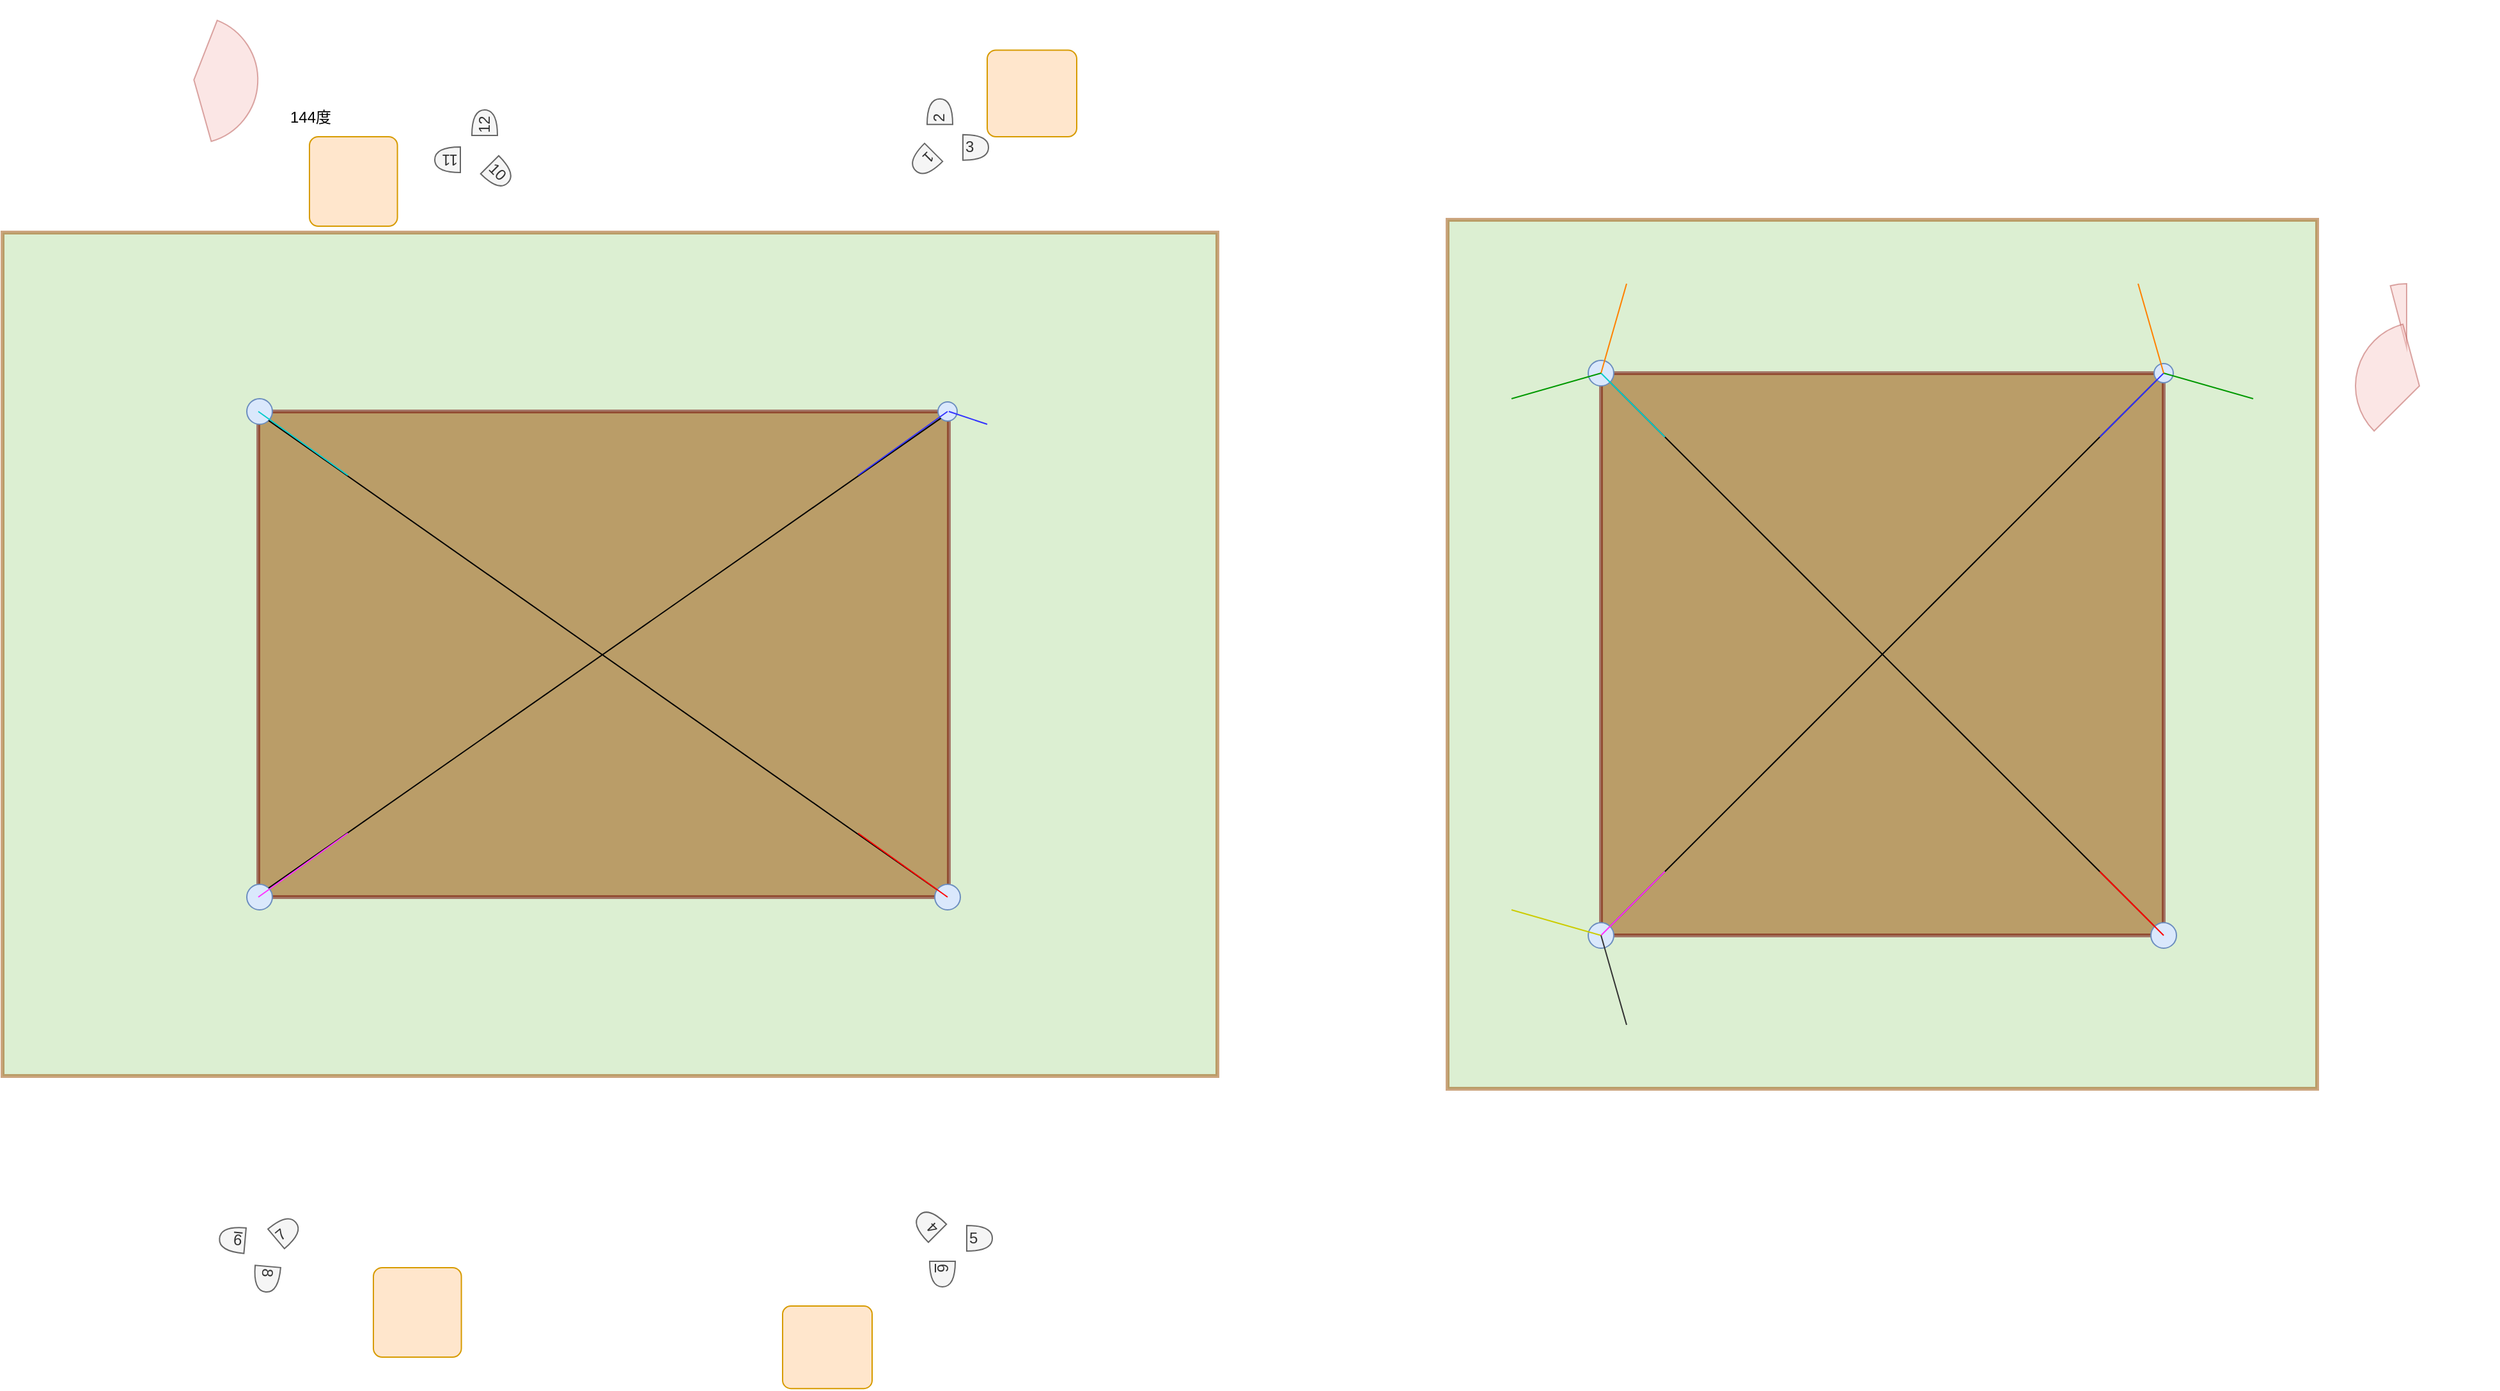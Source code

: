 <mxfile version="28.2.7">
  <diagram name="ページ1" id="pHz5Qj9rXcHrBJZ8pDJP">
    <mxGraphModel dx="1778" dy="1695" grid="1" gridSize="10" guides="1" tooltips="1" connect="1" arrows="1" fold="1" page="1" pageScale="1" pageWidth="827" pageHeight="1169" math="0" shadow="0">
      <root>
        <mxCell id="0" />
        <mxCell id="1" parent="0" />
        <mxCell id="kXX9xbHAI2BbOv3aAVYk-1" value="" style="rounded=0;whiteSpace=wrap;html=1;fontSize=14;fillColor=#B9E0A5;opacity=50;strokeWidth=3;strokeColor=#994C00;movable=1;resizable=1;rotatable=1;deletable=1;editable=1;locked=0;connectable=1;" parent="1" vertex="1">
          <mxGeometry x="-290" y="90" width="950" height="660" as="geometry" />
        </mxCell>
        <mxCell id="kXX9xbHAI2BbOv3aAVYk-2" value="" style="rounded=0;whiteSpace=wrap;html=1;fontSize=14;fillColor=#994C00;opacity=50;strokeWidth=3;strokeColor=#6F0000;fontColor=#ffffff;movable=1;resizable=1;rotatable=1;deletable=1;editable=1;locked=0;connectable=1;" parent="1" vertex="1">
          <mxGeometry x="-90" y="230" width="540" height="380" as="geometry" />
        </mxCell>
        <mxCell id="kXX9xbHAI2BbOv3aAVYk-3" value="" style="rounded=1;whiteSpace=wrap;html=1;fillColor=#ffe6cc;strokeColor=#d79b00;arcSize=10;" parent="1" vertex="1">
          <mxGeometry x="-50.0" y="15" width="68.79" height="70" as="geometry" />
        </mxCell>
        <mxCell id="kXX9xbHAI2BbOv3aAVYk-4" value="" style="rounded=1;whiteSpace=wrap;html=1;fillColor=#ffe6cc;strokeColor=#d79b00;arcSize=10;" parent="1" vertex="1">
          <mxGeometry x="480" y="-52.72" width="70" height="67.72" as="geometry" />
        </mxCell>
        <mxCell id="kXX9xbHAI2BbOv3aAVYk-5" value="" style="rounded=1;whiteSpace=wrap;html=1;fillColor=#ffe6cc;strokeColor=#d79b00;arcSize=10;" parent="1" vertex="1">
          <mxGeometry x="320" y="930" width="70" height="64.6" as="geometry" />
        </mxCell>
        <mxCell id="kXX9xbHAI2BbOv3aAVYk-6" value="" style="group;rotation=-135;" parent="1" vertex="1" connectable="0">
          <mxGeometry x="411.998" y="-9.67" width="68.284" height="59.672" as="geometry" />
        </mxCell>
        <mxCell id="kXX9xbHAI2BbOv3aAVYk-7" value="1" style="shape=or;whiteSpace=wrap;html=1;rotation=-225;align=left;fillColor=#f5f5f5;strokeColor=#666666;fontColor=#333333;" parent="kXX9xbHAI2BbOv3aAVYk-6" vertex="1">
          <mxGeometry x="9" y="34" width="20" height="20" as="geometry" />
        </mxCell>
        <mxCell id="kXX9xbHAI2BbOv3aAVYk-8" value="2" style="shape=or;whiteSpace=wrap;html=1;rotation=-90;align=left;fillColor=#f5f5f5;strokeColor=#666666;fontColor=#333333;" parent="kXX9xbHAI2BbOv3aAVYk-6" vertex="1">
          <mxGeometry x="21" y="-5" width="20" height="20" as="geometry" />
        </mxCell>
        <mxCell id="kXX9xbHAI2BbOv3aAVYk-9" value="3" style="shape=or;whiteSpace=wrap;html=1;rotation=0;align=left;fillColor=#f5f5f5;strokeColor=#666666;fontColor=#333333;" parent="kXX9xbHAI2BbOv3aAVYk-6" vertex="1">
          <mxGeometry x="49" y="23" width="20" height="20" as="geometry" />
        </mxCell>
        <mxCell id="kXX9xbHAI2BbOv3aAVYk-10" value="" style="group;rotation=-45;" parent="1" vertex="1" connectable="0">
          <mxGeometry x="413.998" y="850" width="68.284" height="59.672" as="geometry" />
        </mxCell>
        <mxCell id="kXX9xbHAI2BbOv3aAVYk-11" value="4" style="shape=or;whiteSpace=wrap;html=1;rotation=-135;align=left;fillColor=#f5f5f5;strokeColor=#666666;fontColor=#333333;" parent="kXX9xbHAI2BbOv3aAVYk-10" vertex="1">
          <mxGeometry x="10" y="6" width="20" height="20" as="geometry" />
        </mxCell>
        <mxCell id="kXX9xbHAI2BbOv3aAVYk-12" value="5" style="shape=or;whiteSpace=wrap;html=1;rotation=0;align=left;fillColor=#f5f5f5;strokeColor=#666666;fontColor=#333333;" parent="kXX9xbHAI2BbOv3aAVYk-10" vertex="1">
          <mxGeometry x="50" y="17" width="20" height="20" as="geometry" />
        </mxCell>
        <mxCell id="kXX9xbHAI2BbOv3aAVYk-13" value="&lt;u&gt;6&lt;/u&gt;" style="shape=or;whiteSpace=wrap;html=1;rotation=90;align=left;fillColor=#f5f5f5;strokeColor=#666666;fontColor=#333333;" parent="kXX9xbHAI2BbOv3aAVYk-10" vertex="1">
          <mxGeometry x="21" y="45" width="20" height="20" as="geometry" />
        </mxCell>
        <mxCell id="kXX9xbHAI2BbOv3aAVYk-14" value="" style="group;rotation=-225;" parent="1" vertex="1" connectable="0">
          <mxGeometry x="49.998" y="-2.842e-14" width="68.284" height="59.672" as="geometry" />
        </mxCell>
        <mxCell id="kXX9xbHAI2BbOv3aAVYk-15" value="10" style="shape=or;whiteSpace=wrap;html=1;rotation=-315;align=left;fillColor=#f5f5f5;strokeColor=#666666;fontColor=#333333;" parent="kXX9xbHAI2BbOv3aAVYk-14" vertex="1">
          <mxGeometry x="38" y="34" width="20" height="20" as="geometry" />
        </mxCell>
        <mxCell id="kXX9xbHAI2BbOv3aAVYk-16" value="11" style="shape=or;whiteSpace=wrap;html=1;rotation=-180;align=left;fillColor=#f5f5f5;strokeColor=#666666;fontColor=#333333;" parent="kXX9xbHAI2BbOv3aAVYk-14" vertex="1">
          <mxGeometry x="-2" y="23" width="20" height="20" as="geometry" />
        </mxCell>
        <mxCell id="kXX9xbHAI2BbOv3aAVYk-17" value="12" style="shape=or;whiteSpace=wrap;html=1;rotation=-90;align=left;fillColor=#f5f5f5;strokeColor=#666666;fontColor=#333333;" parent="kXX9xbHAI2BbOv3aAVYk-14" vertex="1">
          <mxGeometry x="27" y="-6" width="20" height="20" as="geometry" />
        </mxCell>
        <mxCell id="kXX9xbHAI2BbOv3aAVYk-18" value="" style="rounded=1;whiteSpace=wrap;html=1;fillColor=#ffe6cc;strokeColor=#d79b00;arcSize=10;" parent="1" vertex="1">
          <mxGeometry y="900" width="68.79" height="70" as="geometry" />
        </mxCell>
        <mxCell id="kXX9xbHAI2BbOv3aAVYk-19" value="" style="group;rotation=50;" parent="1" vertex="1" connectable="0">
          <mxGeometry x="-116.372" y="850.0" width="68.284" height="64.84" as="geometry" />
        </mxCell>
        <mxCell id="kXX9xbHAI2BbOv3aAVYk-20" value="7" style="shape=or;whiteSpace=wrap;html=1;rotation=-40;align=left;fillColor=#f5f5f5;strokeColor=#666666;fontColor=#333333;" parent="kXX9xbHAI2BbOv3aAVYk-19" vertex="1">
          <mxGeometry x="38" y="11" width="20" height="20" as="geometry" />
        </mxCell>
        <mxCell id="kXX9xbHAI2BbOv3aAVYk-21" value="8" style="shape=or;whiteSpace=wrap;html=1;rotation=95;align=left;fillColor=#f5f5f5;strokeColor=#666666;fontColor=#333333;" parent="kXX9xbHAI2BbOv3aAVYk-19" vertex="1">
          <mxGeometry x="23" y="49" width="20" height="20" as="geometry" />
        </mxCell>
        <mxCell id="kXX9xbHAI2BbOv3aAVYk-22" value="&lt;u&gt;9&lt;/u&gt;" style="shape=or;whiteSpace=wrap;html=1;rotation=185;align=left;fillColor=#f5f5f5;strokeColor=#666666;fontColor=#333333;" parent="kXX9xbHAI2BbOv3aAVYk-19" vertex="1">
          <mxGeometry x="-4" y="18" width="20" height="20" as="geometry" />
        </mxCell>
        <mxCell id="eFWj7IkkPexeJBA8VoBz-1" value="" style="verticalLabelPosition=bottom;verticalAlign=top;html=1;shape=mxgraph.basic.pie;startAngle=0.851;endAngle=0.248;fillColor=#f8cecc;strokeColor=#b85450;opacity=50;rotation=75;" vertex="1" parent="1">
          <mxGeometry x="-190.37" y="-79.52" width="100" height="100" as="geometry" />
        </mxCell>
        <mxCell id="eFWj7IkkPexeJBA8VoBz-2" value="144度" style="text;html=1;whiteSpace=wrap;strokeColor=none;fillColor=none;align=center;verticalAlign=middle;rounded=0;" vertex="1" parent="1">
          <mxGeometry x="-79" y="-15" width="60" height="30" as="geometry" />
        </mxCell>
        <mxCell id="eFWj7IkkPexeJBA8VoBz-3" value="" style="ellipse;whiteSpace=wrap;html=1;aspect=fixed;fillColor=#dae8fc;strokeColor=#6c8ebf;" vertex="1" parent="1">
          <mxGeometry x="-99" y="220" width="20" height="20" as="geometry" />
        </mxCell>
        <mxCell id="eFWj7IkkPexeJBA8VoBz-4" value="" style="ellipse;whiteSpace=wrap;html=1;aspect=fixed;fillColor=#dae8fc;strokeColor=#6c8ebf;movable=1;resizable=1;rotatable=1;deletable=1;editable=1;locked=0;connectable=1;" vertex="1" parent="1">
          <mxGeometry x="441.5" y="222.5" width="15" height="15" as="geometry" />
        </mxCell>
        <mxCell id="eFWj7IkkPexeJBA8VoBz-6" value="" style="ellipse;whiteSpace=wrap;html=1;aspect=fixed;fillColor=#dae8fc;strokeColor=#6c8ebf;" vertex="1" parent="1">
          <mxGeometry x="439" y="600" width="20" height="20" as="geometry" />
        </mxCell>
        <mxCell id="eFWj7IkkPexeJBA8VoBz-7" value="" style="ellipse;whiteSpace=wrap;html=1;aspect=fixed;fillColor=#dae8fc;strokeColor=#6c8ebf;" vertex="1" parent="1">
          <mxGeometry x="-99" y="600" width="20" height="20" as="geometry" />
        </mxCell>
        <mxCell id="eFWj7IkkPexeJBA8VoBz-8" value="" style="endArrow=none;html=1;rounded=0;exitX=1;exitY=1;exitDx=0;exitDy=0;" edge="1" parent="1" source="eFWj7IkkPexeJBA8VoBz-3" target="eFWj7IkkPexeJBA8VoBz-6">
          <mxGeometry width="50" height="50" relative="1" as="geometry">
            <mxPoint x="-90" y="230" as="sourcePoint" />
            <mxPoint x="-30" y="280" as="targetPoint" />
          </mxGeometry>
        </mxCell>
        <mxCell id="eFWj7IkkPexeJBA8VoBz-9" value="" style="endArrow=none;html=1;rounded=0;exitX=0;exitY=1;exitDx=0;exitDy=0;entryX=1;entryY=0;entryDx=0;entryDy=0;" edge="1" parent="1" source="eFWj7IkkPexeJBA8VoBz-4" target="eFWj7IkkPexeJBA8VoBz-7">
          <mxGeometry width="50" height="50" relative="1" as="geometry">
            <mxPoint x="310" y="250" as="sourcePoint" />
            <mxPoint x="130" y="580" as="targetPoint" />
          </mxGeometry>
        </mxCell>
        <mxCell id="eFWj7IkkPexeJBA8VoBz-10" value="" style="endArrow=none;html=1;rounded=0;strokeColor=#3333FF;" edge="1" parent="1">
          <mxGeometry width="50" height="50" relative="1" as="geometry">
            <mxPoint x="379" y="280" as="sourcePoint" />
            <mxPoint x="449" y="230" as="targetPoint" />
          </mxGeometry>
        </mxCell>
        <mxCell id="eFWj7IkkPexeJBA8VoBz-11" value="" style="endArrow=none;html=1;rounded=0;strokeColor=#FF33FF;" edge="1" parent="1">
          <mxGeometry width="50" height="50" relative="1" as="geometry">
            <mxPoint x="-90" y="610" as="sourcePoint" />
            <mxPoint x="-20" y="560" as="targetPoint" />
          </mxGeometry>
        </mxCell>
        <mxCell id="eFWj7IkkPexeJBA8VoBz-12" value="" style="endArrow=none;html=1;rounded=0;strokeColor=#00CCCC;" edge="1" parent="1">
          <mxGeometry width="50" height="50" relative="1" as="geometry">
            <mxPoint x="-90" y="230" as="sourcePoint" />
            <mxPoint x="-20" y="280" as="targetPoint" />
          </mxGeometry>
        </mxCell>
        <mxCell id="eFWj7IkkPexeJBA8VoBz-13" value="" style="endArrow=none;html=1;rounded=0;strokeColor=#FF0000;" edge="1" parent="1">
          <mxGeometry width="50" height="50" relative="1" as="geometry">
            <mxPoint x="379" y="560" as="sourcePoint" />
            <mxPoint x="449" y="610" as="targetPoint" />
          </mxGeometry>
        </mxCell>
        <mxCell id="eFWj7IkkPexeJBA8VoBz-14" value="" style="endArrow=none;html=1;rounded=0;strokeColor=#3333FF;" edge="1" parent="1">
          <mxGeometry width="50" height="50" relative="1" as="geometry">
            <mxPoint x="450" y="230" as="sourcePoint" />
            <mxPoint x="480" y="240" as="targetPoint" />
          </mxGeometry>
        </mxCell>
        <mxCell id="eFWj7IkkPexeJBA8VoBz-15" value="" style="rounded=0;whiteSpace=wrap;html=1;fontSize=14;fillColor=#B9E0A5;opacity=50;strokeWidth=3;strokeColor=#994C00;movable=0;resizable=0;rotatable=0;deletable=0;editable=0;locked=1;connectable=0;" vertex="1" parent="1">
          <mxGeometry x="840" y="80" width="680" height="680" as="geometry" />
        </mxCell>
        <mxCell id="eFWj7IkkPexeJBA8VoBz-16" value="" style="rounded=0;whiteSpace=wrap;html=1;fontSize=14;fillColor=#994C00;opacity=50;strokeWidth=3;strokeColor=#6F0000;fontColor=#ffffff;movable=0;resizable=0;rotatable=0;deletable=0;editable=0;locked=1;connectable=0;" vertex="1" parent="1">
          <mxGeometry x="960" y="200" width="440" height="440" as="geometry" />
        </mxCell>
        <mxCell id="eFWj7IkkPexeJBA8VoBz-17" value="" style="ellipse;whiteSpace=wrap;html=1;aspect=fixed;fillColor=#dae8fc;strokeColor=#6c8ebf;movable=0;resizable=0;rotatable=0;deletable=0;editable=0;locked=1;connectable=0;" vertex="1" parent="1">
          <mxGeometry x="950" y="190" width="20" height="20" as="geometry" />
        </mxCell>
        <mxCell id="eFWj7IkkPexeJBA8VoBz-18" value="" style="ellipse;whiteSpace=wrap;html=1;aspect=fixed;fillColor=#dae8fc;strokeColor=#6c8ebf;movable=0;resizable=0;rotatable=0;deletable=0;editable=0;locked=1;connectable=0;" vertex="1" parent="1">
          <mxGeometry x="1392.5" y="192.5" width="15" height="15" as="geometry" />
        </mxCell>
        <mxCell id="eFWj7IkkPexeJBA8VoBz-19" value="" style="ellipse;whiteSpace=wrap;html=1;aspect=fixed;fillColor=#dae8fc;strokeColor=#6c8ebf;movable=0;resizable=0;rotatable=0;deletable=0;editable=0;locked=1;connectable=0;" vertex="1" parent="1">
          <mxGeometry x="1390" y="630" width="20" height="20" as="geometry" />
        </mxCell>
        <mxCell id="eFWj7IkkPexeJBA8VoBz-20" value="" style="ellipse;whiteSpace=wrap;html=1;aspect=fixed;fillColor=#dae8fc;strokeColor=#6c8ebf;movable=0;resizable=0;rotatable=0;deletable=0;editable=0;locked=1;connectable=0;" vertex="1" parent="1">
          <mxGeometry x="950" y="630" width="20" height="20" as="geometry" />
        </mxCell>
        <mxCell id="eFWj7IkkPexeJBA8VoBz-21" value="" style="endArrow=none;html=1;rounded=0;exitX=1;exitY=1;exitDx=0;exitDy=0;" edge="1" parent="1" source="eFWj7IkkPexeJBA8VoBz-17" target="eFWj7IkkPexeJBA8VoBz-19">
          <mxGeometry width="50" height="50" relative="1" as="geometry">
            <mxPoint x="1000" y="225" as="sourcePoint" />
            <mxPoint x="1060" y="275" as="targetPoint" />
          </mxGeometry>
        </mxCell>
        <mxCell id="eFWj7IkkPexeJBA8VoBz-22" value="" style="endArrow=none;html=1;rounded=0;exitX=0;exitY=1;exitDx=0;exitDy=0;entryX=1;entryY=0;entryDx=0;entryDy=0;" edge="1" parent="1" source="eFWj7IkkPexeJBA8VoBz-18" target="eFWj7IkkPexeJBA8VoBz-20">
          <mxGeometry width="50" height="50" relative="1" as="geometry">
            <mxPoint x="1400" y="245" as="sourcePoint" />
            <mxPoint x="1220" y="575" as="targetPoint" />
          </mxGeometry>
        </mxCell>
        <mxCell id="eFWj7IkkPexeJBA8VoBz-23" value="" style="endArrow=none;html=1;rounded=0;strokeColor=#3333FF;" edge="1" parent="1">
          <mxGeometry width="50" height="50" relative="1" as="geometry">
            <mxPoint x="1350" y="250" as="sourcePoint" />
            <mxPoint x="1400" y="200" as="targetPoint" />
          </mxGeometry>
        </mxCell>
        <mxCell id="eFWj7IkkPexeJBA8VoBz-24" value="" style="endArrow=none;html=1;rounded=0;strokeColor=#FF33FF;" edge="1" parent="1">
          <mxGeometry width="50" height="50" relative="1" as="geometry">
            <mxPoint x="960" y="640" as="sourcePoint" />
            <mxPoint x="1010" y="590" as="targetPoint" />
          </mxGeometry>
        </mxCell>
        <mxCell id="eFWj7IkkPexeJBA8VoBz-25" value="" style="endArrow=none;html=1;rounded=0;strokeColor=#00CCCC;" edge="1" parent="1">
          <mxGeometry width="50" height="50" relative="1" as="geometry">
            <mxPoint x="960" y="200" as="sourcePoint" />
            <mxPoint x="1010" y="250" as="targetPoint" />
          </mxGeometry>
        </mxCell>
        <mxCell id="eFWj7IkkPexeJBA8VoBz-26" value="" style="endArrow=none;html=1;rounded=0;strokeColor=#FF0000;" edge="1" parent="1">
          <mxGeometry width="50" height="50" relative="1" as="geometry">
            <mxPoint x="1350" y="590" as="sourcePoint" />
            <mxPoint x="1400" y="640" as="targetPoint" />
          </mxGeometry>
        </mxCell>
        <mxCell id="eFWj7IkkPexeJBA8VoBz-33" value="" style="endArrow=none;html=1;rounded=0;strokeColor=#009900;" edge="1" parent="1">
          <mxGeometry width="50" height="50" relative="1" as="geometry">
            <mxPoint x="1400" y="200" as="sourcePoint" />
            <mxPoint x="1470" y="220" as="targetPoint" />
          </mxGeometry>
        </mxCell>
        <mxCell id="eFWj7IkkPexeJBA8VoBz-34" value="" style="verticalLabelPosition=bottom;verticalAlign=top;html=1;shape=mxgraph.basic.pie;startAngle=0.209;endAngle=0.25;fillColor=#f8cecc;strokeColor=#b85450;opacity=50;rotation=-90;" vertex="1" parent="1">
          <mxGeometry x="1540" y="130" width="100" height="100" as="geometry" />
        </mxCell>
        <mxCell id="eFWj7IkkPexeJBA8VoBz-36" value="" style="endArrow=none;html=1;rounded=0;strokeColor=#CCCC00;" edge="1" parent="1">
          <mxGeometry width="50" height="50" relative="1" as="geometry">
            <mxPoint x="890" y="620" as="sourcePoint" />
            <mxPoint x="960" y="640" as="targetPoint" />
          </mxGeometry>
        </mxCell>
        <mxCell id="eFWj7IkkPexeJBA8VoBz-37" value="" style="endArrow=none;html=1;rounded=0;strokeColor=#FF8000;" edge="1" parent="1">
          <mxGeometry width="50" height="50" relative="1" as="geometry">
            <mxPoint x="1380" y="130" as="sourcePoint" />
            <mxPoint x="1400" y="200" as="targetPoint" />
          </mxGeometry>
        </mxCell>
        <mxCell id="eFWj7IkkPexeJBA8VoBz-38" value="" style="verticalLabelPosition=bottom;verticalAlign=top;html=1;shape=mxgraph.basic.pie;startAngle=0.917;endAngle=0.25;fillColor=#f8cecc;strokeColor=#b85450;opacity=50;rotation=-105;" vertex="1" parent="1">
          <mxGeometry x="1550" y="160" width="100" height="100" as="geometry" />
        </mxCell>
        <mxCell id="eFWj7IkkPexeJBA8VoBz-44" value="" style="endArrow=none;html=1;rounded=0;strokeColor=#333333;" edge="1" parent="1">
          <mxGeometry width="50" height="50" relative="1" as="geometry">
            <mxPoint x="960" y="640" as="sourcePoint" />
            <mxPoint x="980" y="710" as="targetPoint" />
          </mxGeometry>
        </mxCell>
        <mxCell id="eFWj7IkkPexeJBA8VoBz-45" value="" style="endArrow=none;html=1;rounded=0;strokeColor=#FF8000;" edge="1" parent="1">
          <mxGeometry width="50" height="50" relative="1" as="geometry">
            <mxPoint x="980" y="130" as="sourcePoint" />
            <mxPoint x="960" y="200" as="targetPoint" />
          </mxGeometry>
        </mxCell>
        <mxCell id="eFWj7IkkPexeJBA8VoBz-46" value="" style="endArrow=none;html=1;rounded=0;strokeColor=#009900;" edge="1" parent="1">
          <mxGeometry width="50" height="50" relative="1" as="geometry">
            <mxPoint x="890" y="220" as="sourcePoint" />
            <mxPoint x="960" y="200" as="targetPoint" />
          </mxGeometry>
        </mxCell>
      </root>
    </mxGraphModel>
  </diagram>
</mxfile>
